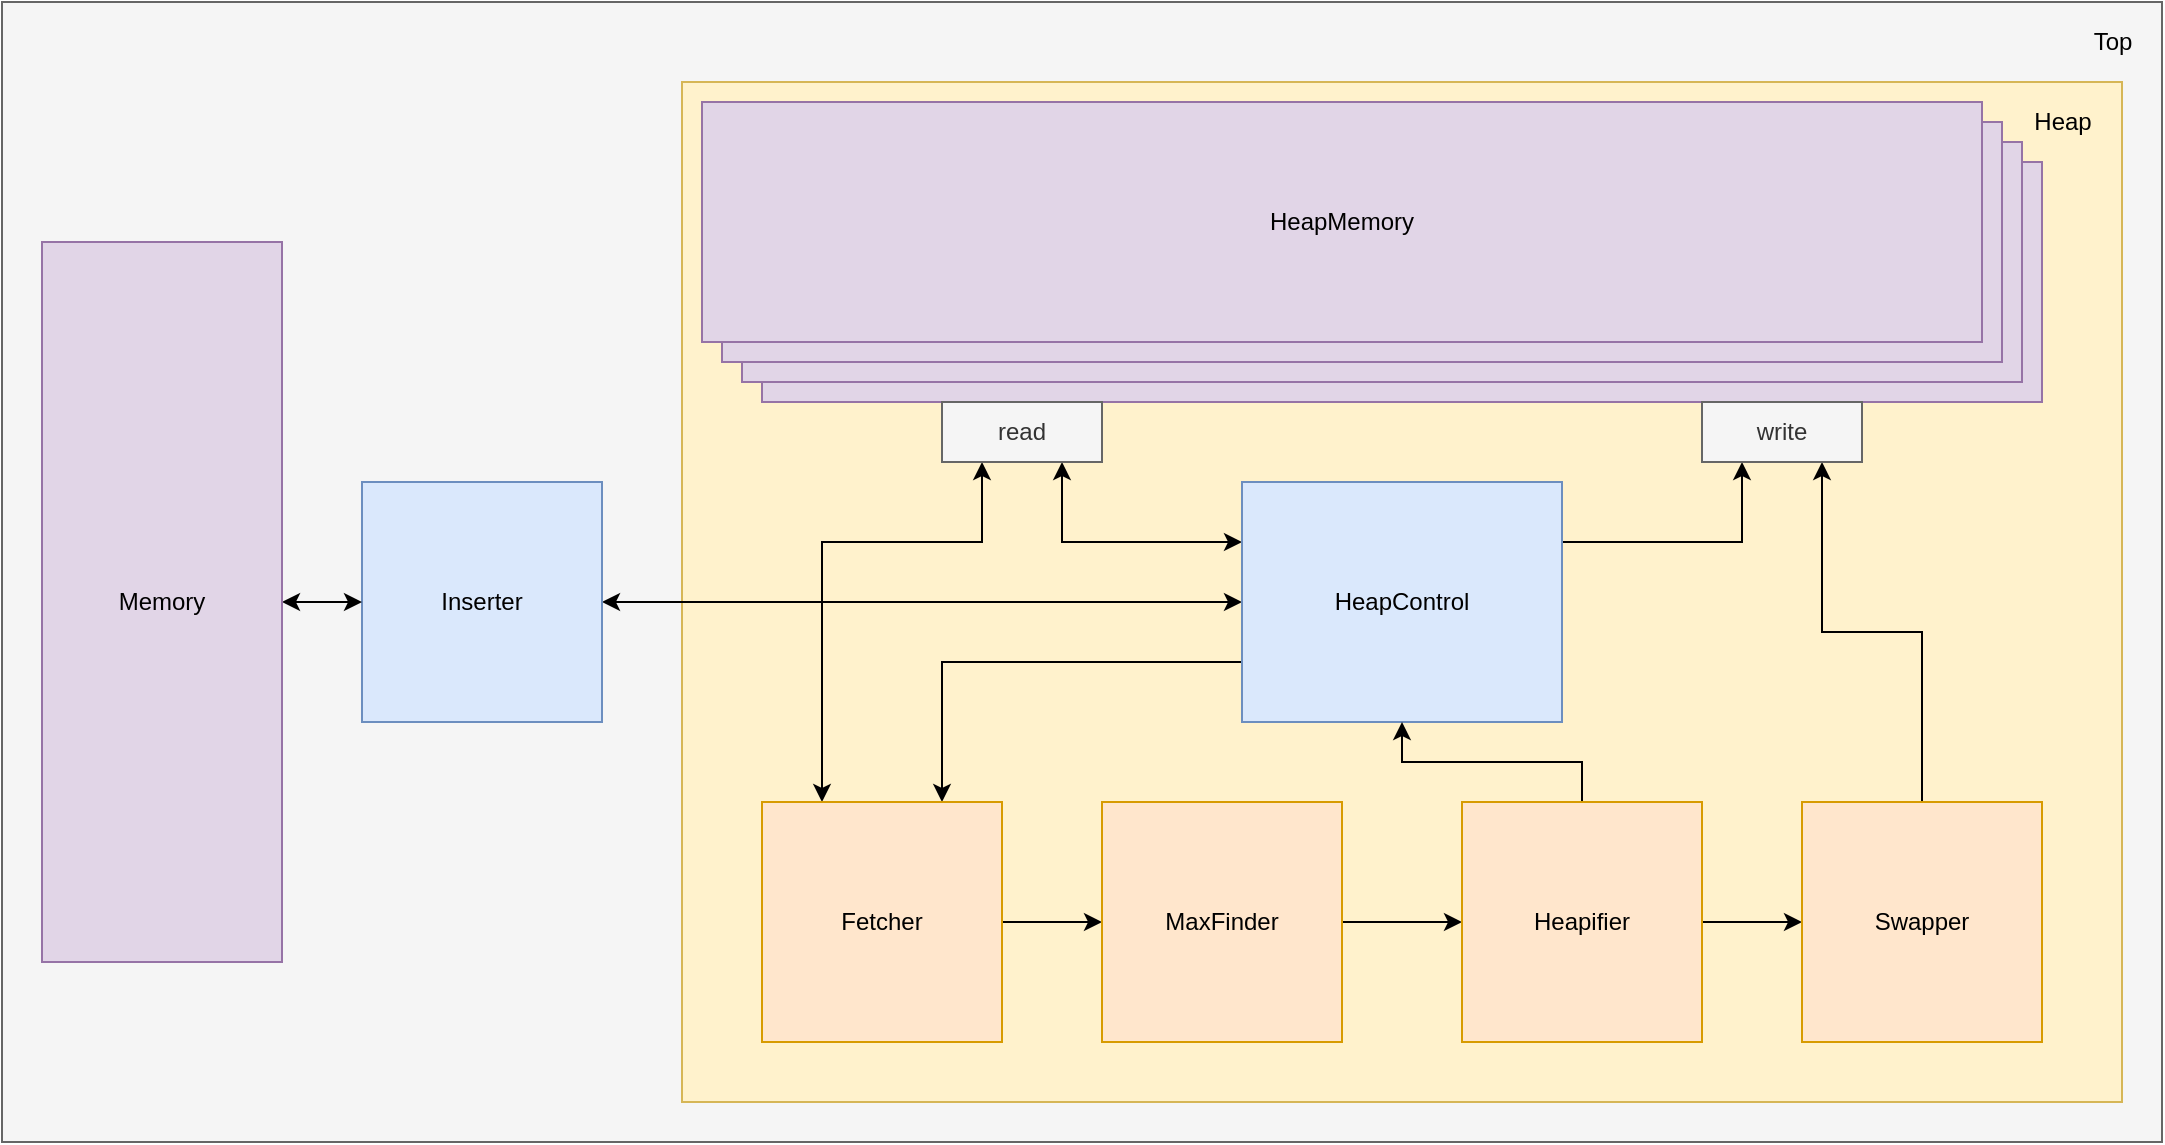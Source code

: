 <mxfile version="16.5.1" type="device"><diagram id="cniYbJakHSgxrZp8zJk5" name="Page-1"><mxGraphModel dx="2687" dy="1708" grid="1" gridSize="10" guides="1" tooltips="1" connect="1" arrows="1" fold="1" page="1" pageScale="1" pageWidth="850" pageHeight="1100" math="0" shadow="0"><root><mxCell id="0"/><mxCell id="1" parent="0"/><mxCell id="oPj_cL3qWU_hUBYlkc3g-31" value="" style="rounded=0;whiteSpace=wrap;html=1;fillColor=#f5f5f5;fontColor=#333333;strokeColor=#666666;" vertex="1" parent="1"><mxGeometry x="-610" y="230" width="1080" height="570" as="geometry"/></mxCell><mxCell id="oPj_cL3qWU_hUBYlkc3g-25" value="" style="rounded=0;whiteSpace=wrap;html=1;fillColor=#fff2cc;strokeColor=#d6b656;" vertex="1" parent="1"><mxGeometry x="-270" y="270" width="720" height="510" as="geometry"/></mxCell><mxCell id="oPj_cL3qWU_hUBYlkc3g-14" style="edgeStyle=orthogonalEdgeStyle;rounded=0;orthogonalLoop=1;jettySize=auto;html=1;exitX=0;exitY=0.25;exitDx=0;exitDy=0;entryX=0.75;entryY=1;entryDx=0;entryDy=0;startArrow=classic;startFill=1;" edge="1" parent="1" source="oPj_cL3qWU_hUBYlkc3g-1" target="oPj_cL3qWU_hUBYlkc3g-13"><mxGeometry relative="1" as="geometry"/></mxCell><mxCell id="oPj_cL3qWU_hUBYlkc3g-16" style="edgeStyle=orthogonalEdgeStyle;rounded=0;orthogonalLoop=1;jettySize=auto;html=1;exitX=0;exitY=0.5;exitDx=0;exitDy=0;entryX=1;entryY=0.5;entryDx=0;entryDy=0;startArrow=classic;startFill=1;" edge="1" parent="1" source="oPj_cL3qWU_hUBYlkc3g-1" target="oPj_cL3qWU_hUBYlkc3g-27"><mxGeometry relative="1" as="geometry"><mxPoint x="-270" y="530.095" as="targetPoint"/></mxGeometry></mxCell><mxCell id="oPj_cL3qWU_hUBYlkc3g-17" style="edgeStyle=orthogonalEdgeStyle;rounded=0;orthogonalLoop=1;jettySize=auto;html=1;exitX=0;exitY=0.75;exitDx=0;exitDy=0;entryX=0.75;entryY=0;entryDx=0;entryDy=0;" edge="1" parent="1" source="oPj_cL3qWU_hUBYlkc3g-1" target="oPj_cL3qWU_hUBYlkc3g-2"><mxGeometry relative="1" as="geometry"/></mxCell><mxCell id="oPj_cL3qWU_hUBYlkc3g-24" style="edgeStyle=orthogonalEdgeStyle;rounded=0;orthogonalLoop=1;jettySize=auto;html=1;exitX=1;exitY=0.25;exitDx=0;exitDy=0;entryX=0.25;entryY=1;entryDx=0;entryDy=0;" edge="1" parent="1" source="oPj_cL3qWU_hUBYlkc3g-1" target="oPj_cL3qWU_hUBYlkc3g-22"><mxGeometry relative="1" as="geometry"/></mxCell><mxCell id="oPj_cL3qWU_hUBYlkc3g-1" value="HeapControl" style="rounded=0;whiteSpace=wrap;html=1;fillColor=#dae8fc;strokeColor=#6c8ebf;" vertex="1" parent="1"><mxGeometry x="10" y="470" width="160" height="120" as="geometry"/></mxCell><mxCell id="oPj_cL3qWU_hUBYlkc3g-15" style="edgeStyle=orthogonalEdgeStyle;rounded=0;orthogonalLoop=1;jettySize=auto;html=1;exitX=0.25;exitY=0;exitDx=0;exitDy=0;entryX=0.25;entryY=1;entryDx=0;entryDy=0;startArrow=classic;startFill=1;" edge="1" parent="1" source="oPj_cL3qWU_hUBYlkc3g-2" target="oPj_cL3qWU_hUBYlkc3g-13"><mxGeometry relative="1" as="geometry"><Array as="points"><mxPoint x="-200" y="500"/><mxPoint x="-120" y="500"/></Array></mxGeometry></mxCell><mxCell id="oPj_cL3qWU_hUBYlkc3g-18" style="edgeStyle=orthogonalEdgeStyle;rounded=0;orthogonalLoop=1;jettySize=auto;html=1;exitX=1;exitY=0.5;exitDx=0;exitDy=0;entryX=0;entryY=0.5;entryDx=0;entryDy=0;" edge="1" parent="1" source="oPj_cL3qWU_hUBYlkc3g-2" target="oPj_cL3qWU_hUBYlkc3g-3"><mxGeometry relative="1" as="geometry"/></mxCell><mxCell id="oPj_cL3qWU_hUBYlkc3g-2" value="Fetcher" style="rounded=0;whiteSpace=wrap;html=1;fillColor=#ffe6cc;strokeColor=#d79b00;" vertex="1" parent="1"><mxGeometry x="-230" y="630" width="120" height="120" as="geometry"/></mxCell><mxCell id="oPj_cL3qWU_hUBYlkc3g-19" style="edgeStyle=orthogonalEdgeStyle;rounded=0;orthogonalLoop=1;jettySize=auto;html=1;exitX=1;exitY=0.5;exitDx=0;exitDy=0;entryX=0;entryY=0.5;entryDx=0;entryDy=0;" edge="1" parent="1" source="oPj_cL3qWU_hUBYlkc3g-3" target="oPj_cL3qWU_hUBYlkc3g-4"><mxGeometry relative="1" as="geometry"/></mxCell><mxCell id="oPj_cL3qWU_hUBYlkc3g-3" value="MaxFinder" style="rounded=0;whiteSpace=wrap;html=1;fillColor=#ffe6cc;strokeColor=#d79b00;" vertex="1" parent="1"><mxGeometry x="-60" y="630" width="120" height="120" as="geometry"/></mxCell><mxCell id="oPj_cL3qWU_hUBYlkc3g-20" style="edgeStyle=orthogonalEdgeStyle;rounded=0;orthogonalLoop=1;jettySize=auto;html=1;exitX=0.5;exitY=0;exitDx=0;exitDy=0;entryX=0.5;entryY=1;entryDx=0;entryDy=0;" edge="1" parent="1" source="oPj_cL3qWU_hUBYlkc3g-4" target="oPj_cL3qWU_hUBYlkc3g-1"><mxGeometry relative="1" as="geometry"/></mxCell><mxCell id="oPj_cL3qWU_hUBYlkc3g-21" style="edgeStyle=orthogonalEdgeStyle;rounded=0;orthogonalLoop=1;jettySize=auto;html=1;exitX=1;exitY=0.5;exitDx=0;exitDy=0;entryX=0;entryY=0.5;entryDx=0;entryDy=0;" edge="1" parent="1" source="oPj_cL3qWU_hUBYlkc3g-4" target="oPj_cL3qWU_hUBYlkc3g-5"><mxGeometry relative="1" as="geometry"/></mxCell><mxCell id="oPj_cL3qWU_hUBYlkc3g-4" value="Heapifier" style="rounded=0;whiteSpace=wrap;html=1;fillColor=#ffe6cc;strokeColor=#d79b00;" vertex="1" parent="1"><mxGeometry x="120" y="630" width="120" height="120" as="geometry"/></mxCell><mxCell id="oPj_cL3qWU_hUBYlkc3g-23" style="edgeStyle=orthogonalEdgeStyle;rounded=0;orthogonalLoop=1;jettySize=auto;html=1;exitX=0.5;exitY=0;exitDx=0;exitDy=0;entryX=0.75;entryY=1;entryDx=0;entryDy=0;" edge="1" parent="1" source="oPj_cL3qWU_hUBYlkc3g-5" target="oPj_cL3qWU_hUBYlkc3g-22"><mxGeometry relative="1" as="geometry"/></mxCell><mxCell id="oPj_cL3qWU_hUBYlkc3g-5" value="Swapper" style="rounded=0;whiteSpace=wrap;html=1;fillColor=#ffe6cc;strokeColor=#d79b00;" vertex="1" parent="1"><mxGeometry x="290" y="630" width="120" height="120" as="geometry"/></mxCell><mxCell id="oPj_cL3qWU_hUBYlkc3g-6" value="HeapMemory" style="rounded=0;whiteSpace=wrap;html=1;fillColor=#e1d5e7;strokeColor=#9673a6;" vertex="1" parent="1"><mxGeometry x="-230" y="310" width="640" height="120" as="geometry"/></mxCell><mxCell id="oPj_cL3qWU_hUBYlkc3g-13" value="read" style="rounded=0;whiteSpace=wrap;html=1;fillColor=#f5f5f5;fontColor=#333333;strokeColor=#666666;" vertex="1" parent="1"><mxGeometry x="-140" y="430" width="80" height="30" as="geometry"/></mxCell><mxCell id="oPj_cL3qWU_hUBYlkc3g-26" value="Heap" style="text;html=1;align=center;verticalAlign=middle;resizable=0;points=[];autosize=1;strokeColor=none;fillColor=none;" vertex="1" parent="1"><mxGeometry x="400" y="280" width="40" height="20" as="geometry"/></mxCell><mxCell id="oPj_cL3qWU_hUBYlkc3g-27" value="Inserter" style="rounded=0;whiteSpace=wrap;html=1;fillColor=#dae8fc;strokeColor=#6c8ebf;" vertex="1" parent="1"><mxGeometry x="-430" y="470" width="120" height="120" as="geometry"/></mxCell><mxCell id="oPj_cL3qWU_hUBYlkc3g-30" style="edgeStyle=orthogonalEdgeStyle;rounded=0;orthogonalLoop=1;jettySize=auto;html=1;exitX=1;exitY=0.5;exitDx=0;exitDy=0;startArrow=classic;startFill=1;" edge="1" parent="1" source="oPj_cL3qWU_hUBYlkc3g-29" target="oPj_cL3qWU_hUBYlkc3g-27"><mxGeometry relative="1" as="geometry"/></mxCell><mxCell id="oPj_cL3qWU_hUBYlkc3g-29" value="Memory" style="rounded=0;whiteSpace=wrap;html=1;fillColor=#e1d5e7;strokeColor=#9673a6;" vertex="1" parent="1"><mxGeometry x="-590" y="350" width="120" height="360" as="geometry"/></mxCell><mxCell id="oPj_cL3qWU_hUBYlkc3g-32" value="Top" style="text;html=1;align=center;verticalAlign=middle;resizable=0;points=[];autosize=1;strokeColor=none;fillColor=none;" vertex="1" parent="1"><mxGeometry x="430" y="240" width="30" height="20" as="geometry"/></mxCell><mxCell id="oPj_cL3qWU_hUBYlkc3g-33" value="HeapMemory" style="rounded=0;whiteSpace=wrap;html=1;fillColor=#e1d5e7;strokeColor=#9673a6;" vertex="1" parent="1"><mxGeometry x="-240" y="300" width="640" height="120" as="geometry"/></mxCell><mxCell id="oPj_cL3qWU_hUBYlkc3g-34" value="HeapMemory" style="rounded=0;whiteSpace=wrap;html=1;fillColor=#e1d5e7;strokeColor=#9673a6;" vertex="1" parent="1"><mxGeometry x="-250" y="290" width="640" height="120" as="geometry"/></mxCell><mxCell id="oPj_cL3qWU_hUBYlkc3g-35" value="HeapMemory" style="rounded=0;whiteSpace=wrap;html=1;fillColor=#e1d5e7;strokeColor=#9673a6;" vertex="1" parent="1"><mxGeometry x="-260" y="280" width="640" height="120" as="geometry"/></mxCell><mxCell id="oPj_cL3qWU_hUBYlkc3g-22" value="write" style="rounded=0;whiteSpace=wrap;html=1;fillColor=#f5f5f5;fontColor=#333333;strokeColor=#666666;" vertex="1" parent="1"><mxGeometry x="240" y="430" width="80" height="30" as="geometry"/></mxCell></root></mxGraphModel></diagram></mxfile>